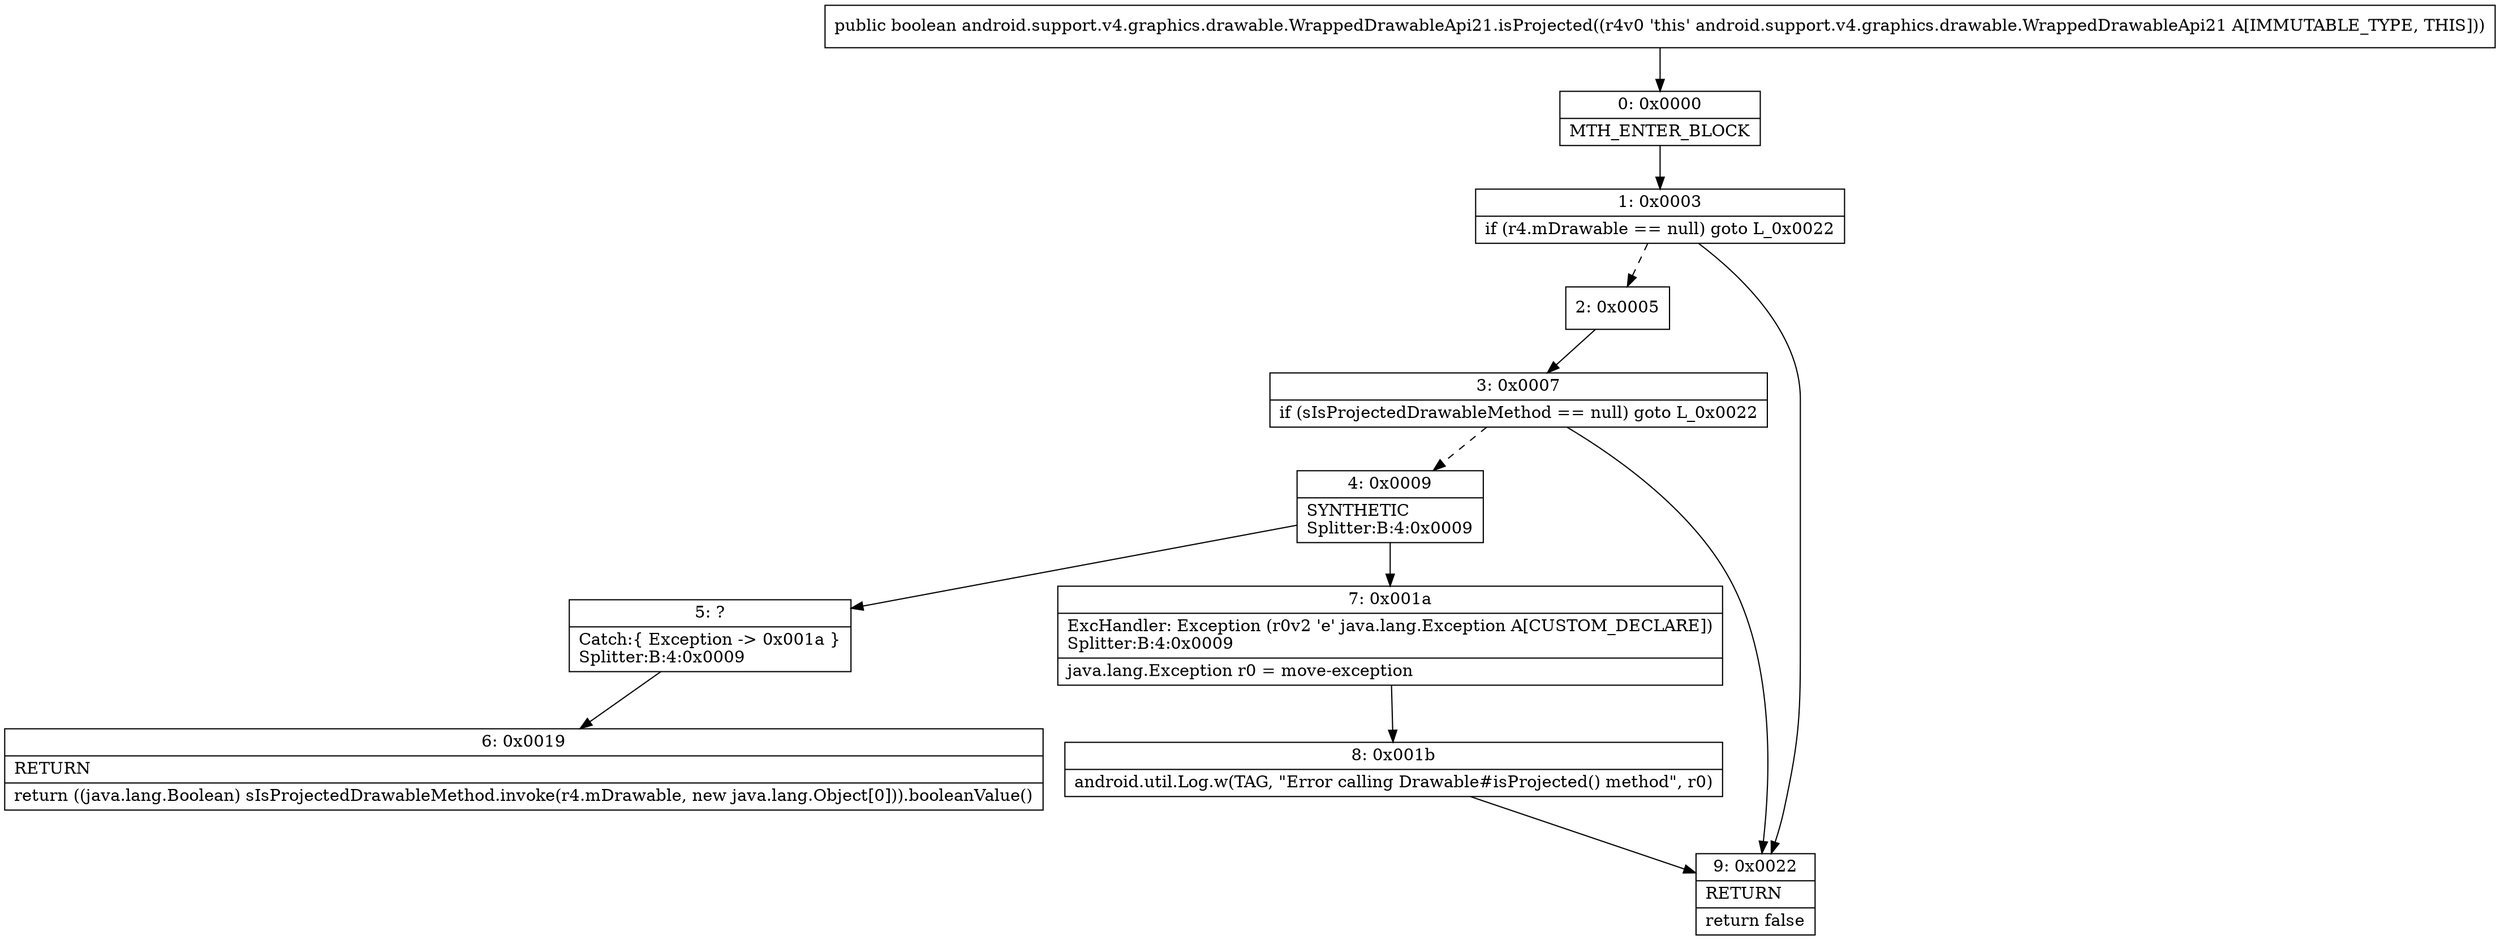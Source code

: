 digraph "CFG forandroid.support.v4.graphics.drawable.WrappedDrawableApi21.isProjected()Z" {
Node_0 [shape=record,label="{0\:\ 0x0000|MTH_ENTER_BLOCK\l}"];
Node_1 [shape=record,label="{1\:\ 0x0003|if (r4.mDrawable == null) goto L_0x0022\l}"];
Node_2 [shape=record,label="{2\:\ 0x0005}"];
Node_3 [shape=record,label="{3\:\ 0x0007|if (sIsProjectedDrawableMethod == null) goto L_0x0022\l}"];
Node_4 [shape=record,label="{4\:\ 0x0009|SYNTHETIC\lSplitter:B:4:0x0009\l}"];
Node_5 [shape=record,label="{5\:\ ?|Catch:\{ Exception \-\> 0x001a \}\lSplitter:B:4:0x0009\l}"];
Node_6 [shape=record,label="{6\:\ 0x0019|RETURN\l|return ((java.lang.Boolean) sIsProjectedDrawableMethod.invoke(r4.mDrawable, new java.lang.Object[0])).booleanValue()\l}"];
Node_7 [shape=record,label="{7\:\ 0x001a|ExcHandler: Exception (r0v2 'e' java.lang.Exception A[CUSTOM_DECLARE])\lSplitter:B:4:0x0009\l|java.lang.Exception r0 = move\-exception\l}"];
Node_8 [shape=record,label="{8\:\ 0x001b|android.util.Log.w(TAG, \"Error calling Drawable#isProjected() method\", r0)\l}"];
Node_9 [shape=record,label="{9\:\ 0x0022|RETURN\l|return false\l}"];
MethodNode[shape=record,label="{public boolean android.support.v4.graphics.drawable.WrappedDrawableApi21.isProjected((r4v0 'this' android.support.v4.graphics.drawable.WrappedDrawableApi21 A[IMMUTABLE_TYPE, THIS])) }"];
MethodNode -> Node_0;
Node_0 -> Node_1;
Node_1 -> Node_2[style=dashed];
Node_1 -> Node_9;
Node_2 -> Node_3;
Node_3 -> Node_4[style=dashed];
Node_3 -> Node_9;
Node_4 -> Node_5;
Node_4 -> Node_7;
Node_5 -> Node_6;
Node_7 -> Node_8;
Node_8 -> Node_9;
}


